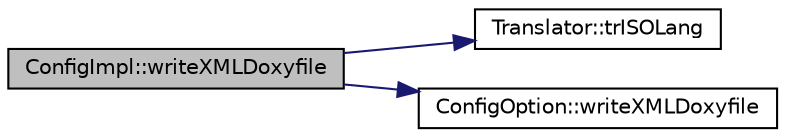 digraph "ConfigImpl::writeXMLDoxyfile"
{
 // LATEX_PDF_SIZE
  edge [fontname="Helvetica",fontsize="10",labelfontname="Helvetica",labelfontsize="10"];
  node [fontname="Helvetica",fontsize="10",shape=record];
  rankdir="LR";
  Node1 [label="ConfigImpl::writeXMLDoxyfile",height=0.2,width=0.4,color="black", fillcolor="grey75", style="filled", fontcolor="black",tooltip=" "];
  Node1 -> Node2 [color="midnightblue",fontsize="10",style="solid",fontname="Helvetica"];
  Node2 [label="Translator::trISOLang",height=0.2,width=0.4,color="black", fillcolor="white", style="filled",URL="$classTranslator.html#a32d242636756c9b302e74454bfb3fa5f",tooltip=" "];
  Node1 -> Node3 [color="midnightblue",fontsize="10",style="solid",fontname="Helvetica"];
  Node3 [label="ConfigOption::writeXMLDoxyfile",height=0.2,width=0.4,color="black", fillcolor="white", style="filled",URL="$classConfigOption.html#a33dbcfdb94648f726afd2e85462c184a",tooltip=" "];
}
